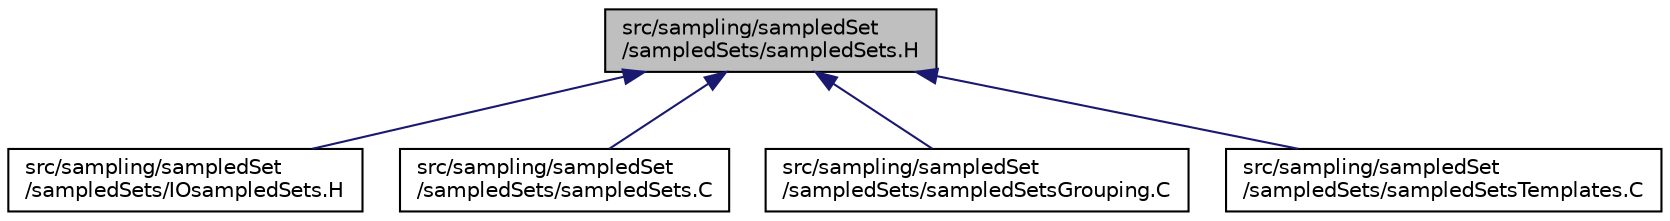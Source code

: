 digraph "src/sampling/sampledSet/sampledSets/sampledSets.H"
{
  bgcolor="transparent";
  edge [fontname="Helvetica",fontsize="10",labelfontname="Helvetica",labelfontsize="10"];
  node [fontname="Helvetica",fontsize="10",shape=record];
  Node1 [label="src/sampling/sampledSet\l/sampledSets/sampledSets.H",height=0.2,width=0.4,color="black", fillcolor="grey75", style="filled", fontcolor="black"];
  Node1 -> Node2 [dir="back",color="midnightblue",fontsize="10",style="solid",fontname="Helvetica"];
  Node2 [label="src/sampling/sampledSet\l/sampledSets/IOsampledSets.H",height=0.2,width=0.4,color="black",URL="$a09896.html"];
  Node1 -> Node3 [dir="back",color="midnightblue",fontsize="10",style="solid",fontname="Helvetica"];
  Node3 [label="src/sampling/sampledSet\l/sampledSets/sampledSets.C",height=0.2,width=0.4,color="black",URL="$a09897.html"];
  Node1 -> Node4 [dir="back",color="midnightblue",fontsize="10",style="solid",fontname="Helvetica"];
  Node4 [label="src/sampling/sampledSet\l/sampledSets/sampledSetsGrouping.C",height=0.2,width=0.4,color="black",URL="$a09899.html"];
  Node1 -> Node5 [dir="back",color="midnightblue",fontsize="10",style="solid",fontname="Helvetica"];
  Node5 [label="src/sampling/sampledSet\l/sampledSets/sampledSetsTemplates.C",height=0.2,width=0.4,color="black",URL="$a09900.html"];
}
